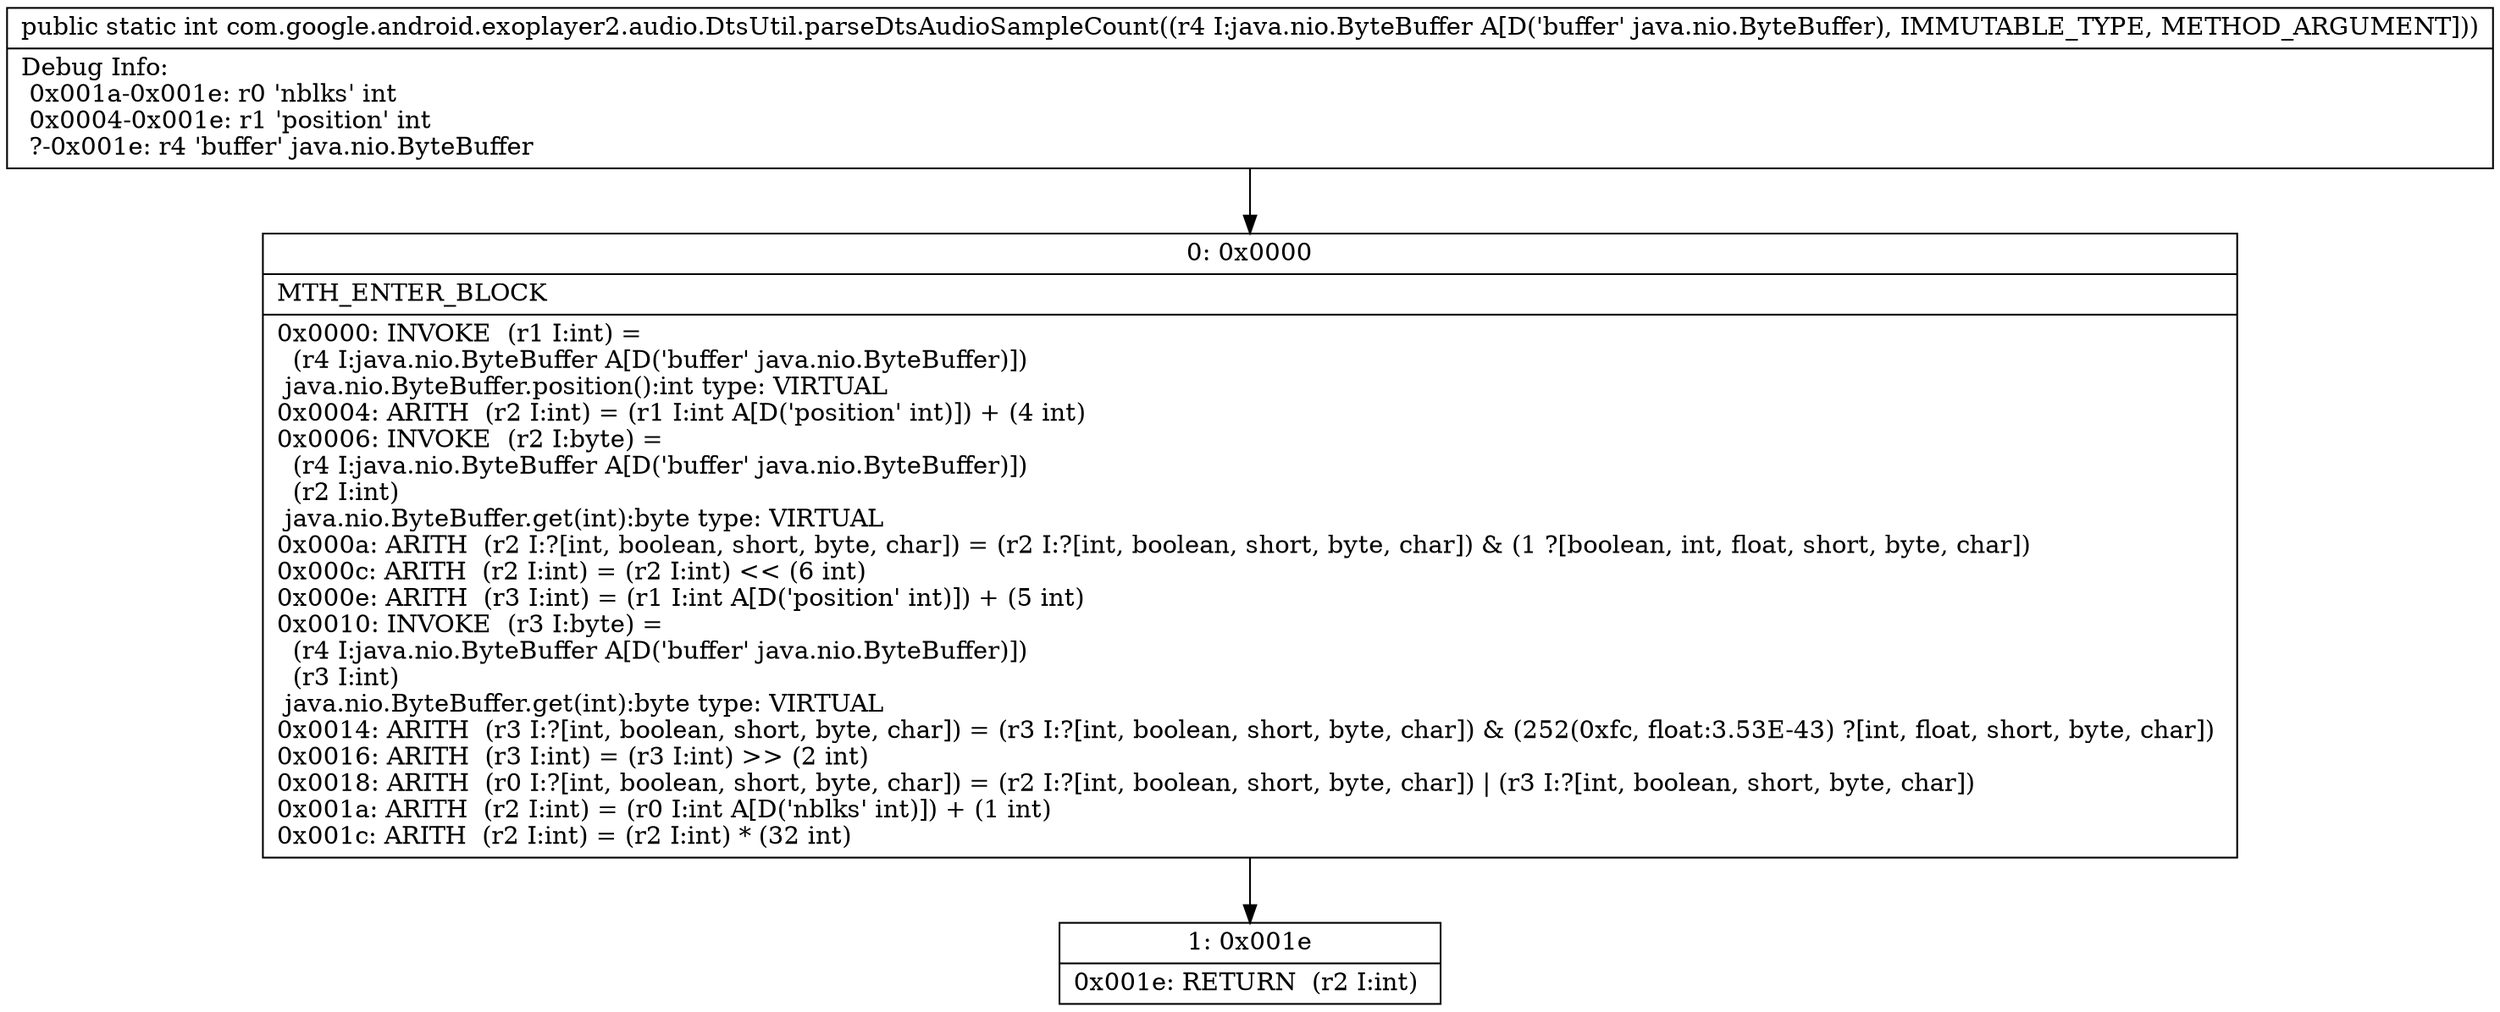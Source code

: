 digraph "CFG forcom.google.android.exoplayer2.audio.DtsUtil.parseDtsAudioSampleCount(Ljava\/nio\/ByteBuffer;)I" {
Node_0 [shape=record,label="{0\:\ 0x0000|MTH_ENTER_BLOCK\l|0x0000: INVOKE  (r1 I:int) = \l  (r4 I:java.nio.ByteBuffer A[D('buffer' java.nio.ByteBuffer)])\l java.nio.ByteBuffer.position():int type: VIRTUAL \l0x0004: ARITH  (r2 I:int) = (r1 I:int A[D('position' int)]) + (4 int) \l0x0006: INVOKE  (r2 I:byte) = \l  (r4 I:java.nio.ByteBuffer A[D('buffer' java.nio.ByteBuffer)])\l  (r2 I:int)\l java.nio.ByteBuffer.get(int):byte type: VIRTUAL \l0x000a: ARITH  (r2 I:?[int, boolean, short, byte, char]) = (r2 I:?[int, boolean, short, byte, char]) & (1 ?[boolean, int, float, short, byte, char]) \l0x000c: ARITH  (r2 I:int) = (r2 I:int) \<\< (6 int) \l0x000e: ARITH  (r3 I:int) = (r1 I:int A[D('position' int)]) + (5 int) \l0x0010: INVOKE  (r3 I:byte) = \l  (r4 I:java.nio.ByteBuffer A[D('buffer' java.nio.ByteBuffer)])\l  (r3 I:int)\l java.nio.ByteBuffer.get(int):byte type: VIRTUAL \l0x0014: ARITH  (r3 I:?[int, boolean, short, byte, char]) = (r3 I:?[int, boolean, short, byte, char]) & (252(0xfc, float:3.53E\-43) ?[int, float, short, byte, char]) \l0x0016: ARITH  (r3 I:int) = (r3 I:int) \>\> (2 int) \l0x0018: ARITH  (r0 I:?[int, boolean, short, byte, char]) = (r2 I:?[int, boolean, short, byte, char]) \| (r3 I:?[int, boolean, short, byte, char]) \l0x001a: ARITH  (r2 I:int) = (r0 I:int A[D('nblks' int)]) + (1 int) \l0x001c: ARITH  (r2 I:int) = (r2 I:int) * (32 int) \l}"];
Node_1 [shape=record,label="{1\:\ 0x001e|0x001e: RETURN  (r2 I:int) \l}"];
MethodNode[shape=record,label="{public static int com.google.android.exoplayer2.audio.DtsUtil.parseDtsAudioSampleCount((r4 I:java.nio.ByteBuffer A[D('buffer' java.nio.ByteBuffer), IMMUTABLE_TYPE, METHOD_ARGUMENT]))  | Debug Info:\l  0x001a\-0x001e: r0 'nblks' int\l  0x0004\-0x001e: r1 'position' int\l  ?\-0x001e: r4 'buffer' java.nio.ByteBuffer\l}"];
MethodNode -> Node_0;
Node_0 -> Node_1;
}

